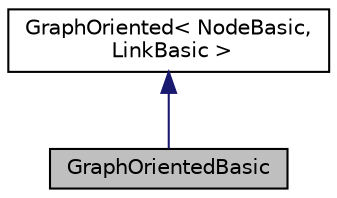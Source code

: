 digraph "GraphOrientedBasic"
{
 // INTERACTIVE_SVG=YES
  bgcolor="transparent";
  edge [fontname="Helvetica",fontsize="10",labelfontname="Helvetica",labelfontsize="10"];
  node [fontname="Helvetica",fontsize="10",shape=record];
  Node0 [label="GraphOrientedBasic",height=0.2,width=0.4,color="black", fillcolor="grey75", style="filled", fontcolor="black"];
  Node1 -> Node0 [dir="back",color="midnightblue",fontsize="10",style="solid",fontname="Helvetica"];
  Node1 [label="GraphOriented\< NodeBasic,\l LinkBasic \>",height=0.2,width=0.4,color="black",URL="$dc/dde/classumontreal_1_1ssj_1_1networks_1_1GraphOriented.html"];
}

